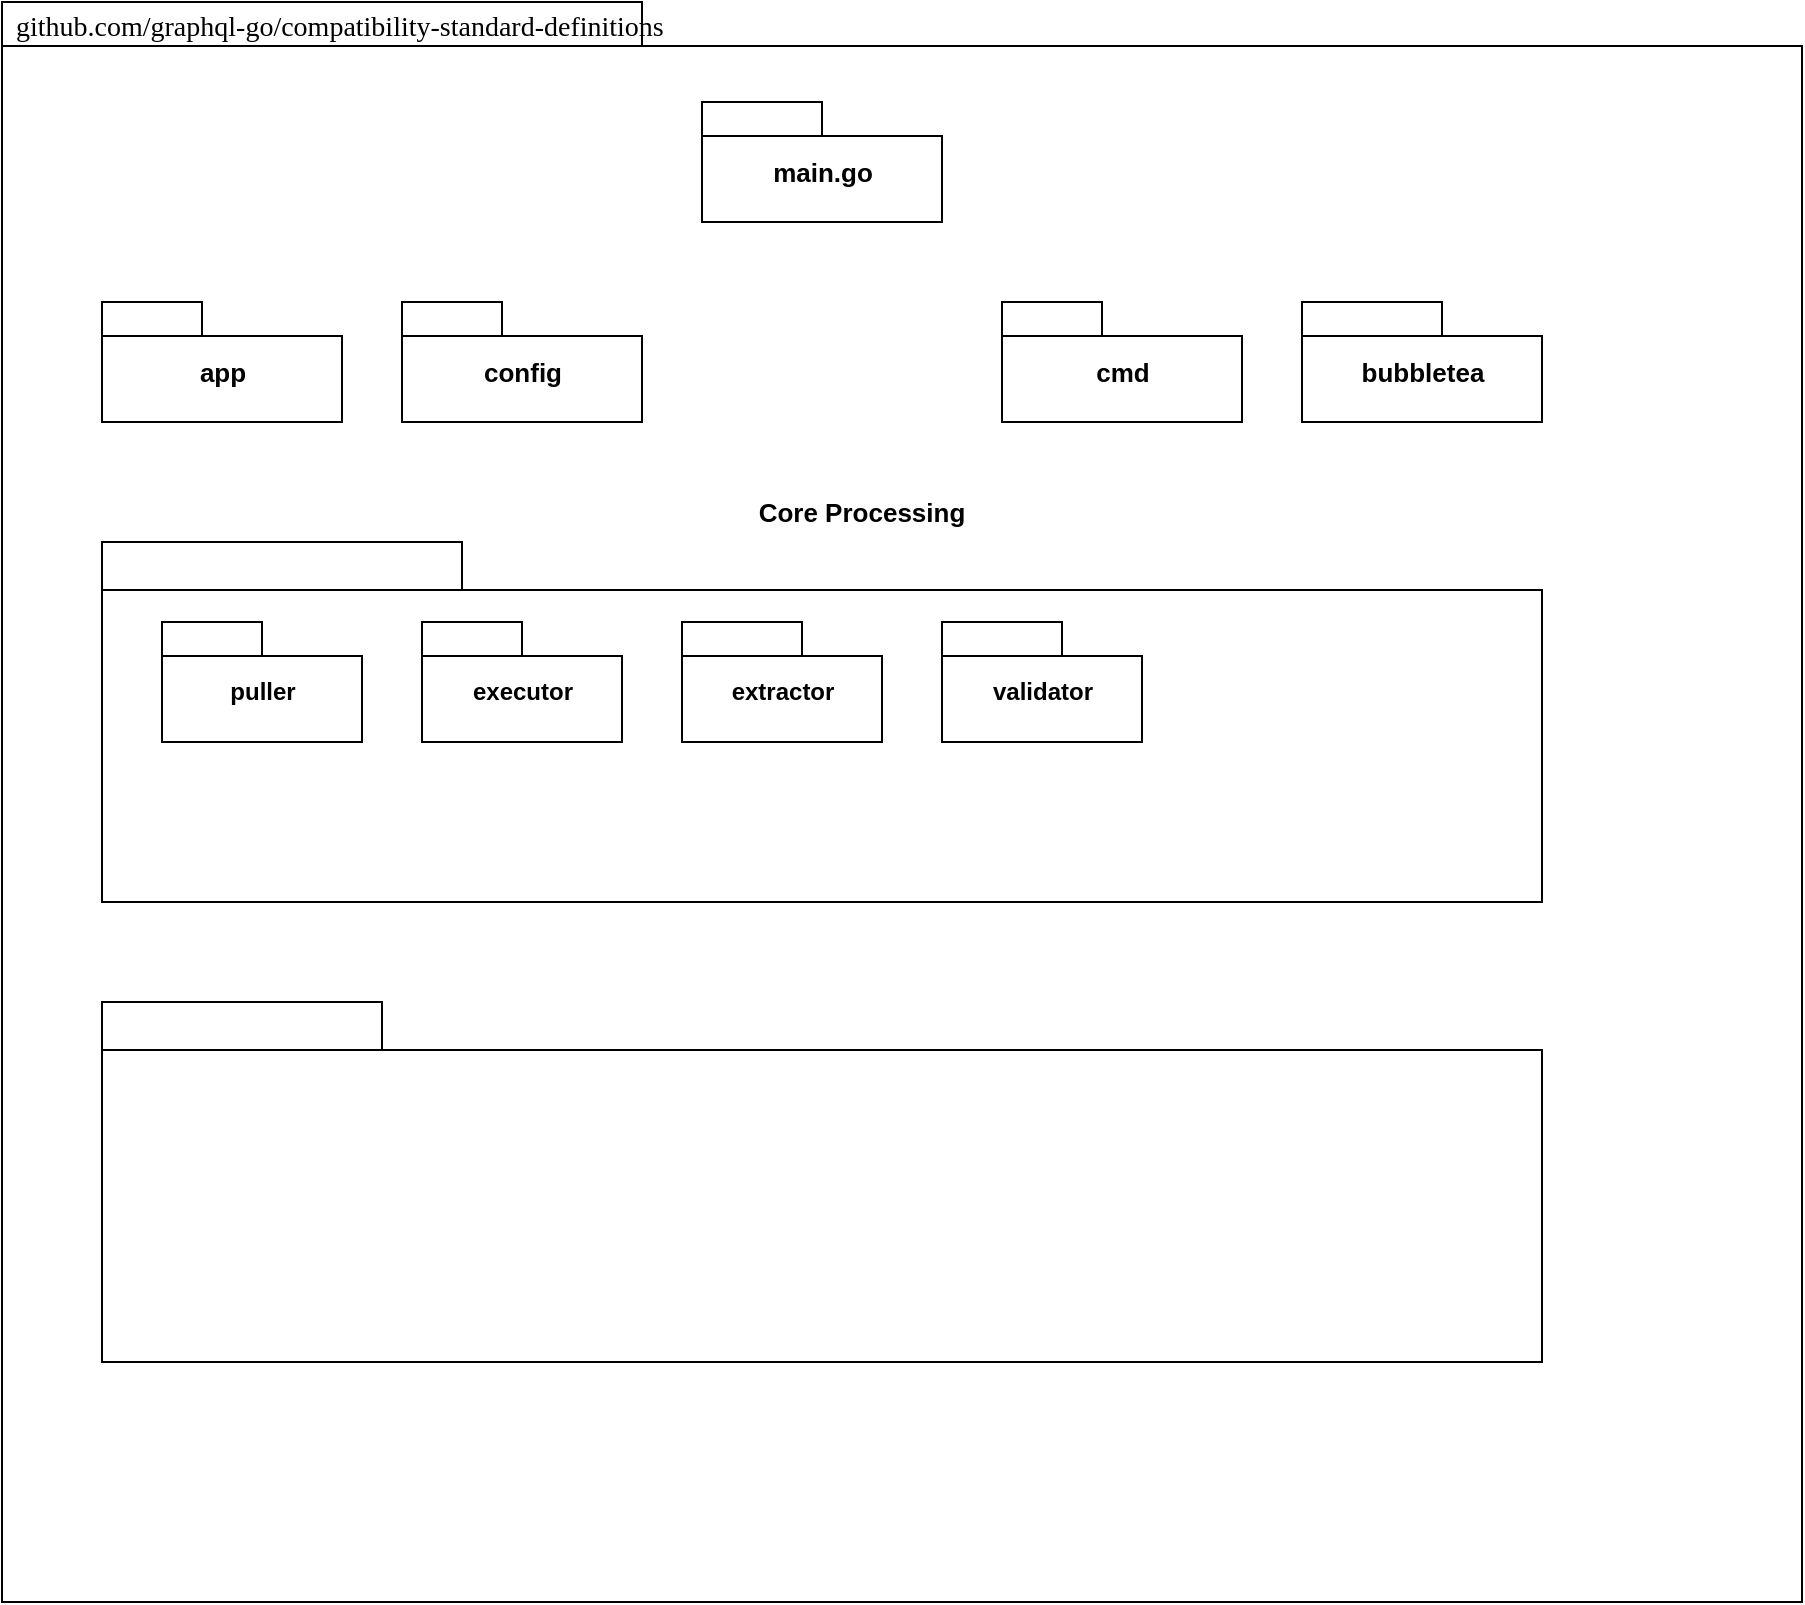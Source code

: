 <mxfile version="24.7.17">
  <diagram name="Page-1" id="b5b7bab2-c9e2-2cf4-8b2a-24fd1a2a6d21">
    <mxGraphModel dx="1184" dy="842" grid="1" gridSize="10" guides="1" tooltips="1" connect="1" arrows="1" fold="1" page="1" pageScale="1" pageWidth="827" pageHeight="1169" background="none" math="0" shadow="0">
      <root>
        <mxCell id="0" />
        <mxCell id="1" parent="0" />
        <mxCell id="main-container" value="" style="shape=folder;fontStyle=1;spacingTop=10;tabWidth=320;tabHeight=22;tabPosition=left;html=1;rounded=0;shadow=0;comic=0;labelBackgroundColor=none;strokeWidth=1;fillColor=none;fontFamily=Verdana;fontSize=10;align=center;" vertex="1" parent="1">
          <mxGeometry x="50" y="50" width="900" height="800" as="geometry" />
        </mxCell>
        <mxCell id="main-label" value="github.com/graphql-go/compatibility-standard-definitions" style="text;html=1;align=left;verticalAlign=top;spacingTop=-4;fontSize=14;fontFamily=Verdana;fontStyle=0" vertex="1" parent="1">
          <mxGeometry x="55" y="51.5" width="320" height="20" as="geometry" />
        </mxCell>
        
        <!-- Main Entry Point -->
        <mxCell id="main-go" value="main.go" style="shape=folder;fontStyle=1;spacingTop=10;tabWidth=60;tabHeight=17;tabPosition=left;html=1;rounded=0;shadow=0;comic=0;labelBackgroundColor=none;strokeColor=#000000;strokeWidth=1;fillColor=#ffffff;fontFamily=Helvetica;fontSize=13;fontColor=#000000;align=center;" vertex="1" parent="1">
          <mxGeometry x="400" y="100" width="120" height="60" as="geometry" />
        </mxCell>
        
        <!-- Application Layer -->
        <mxCell id="app-package" value="app" style="shape=folder;fontStyle=1;spacingTop=10;tabWidth=50;tabHeight=17;tabPosition=left;html=1;rounded=0;shadow=0;comic=0;labelBackgroundColor=none;strokeColor=#000000;strokeWidth=1;fillColor=#ffffff;fontFamily=Helvetica;fontSize=13;fontColor=#000000;align=center;" vertex="1" parent="1">
          <mxGeometry x="100" y="200" width="120" height="60" as="geometry" />
        </mxCell>
        
        <!-- Configuration -->
        <mxCell id="config-package" value="config" style="shape=folder;fontStyle=1;spacingTop=10;tabWidth=50;tabHeight=17;tabPosition=left;html=1;rounded=0;shadow=0;comic=0;labelBackgroundColor=none;strokeColor=#000000;strokeWidth=1;fillColor=#ffffff;fontFamily=Helvetica;fontSize=13;fontColor=#000000;align=center;" vertex="1" parent="1">
          <mxGeometry x="250" y="200" width="120" height="60" as="geometry" />
        </mxCell>
        
        <!-- CLI Interface -->
        <mxCell id="cmd-package" value="cmd" style="shape=folder;fontStyle=1;spacingTop=10;tabWidth=50;tabHeight=17;tabPosition=left;html=1;rounded=0;shadow=0;comic=0;labelBackgroundColor=none;strokeColor=#000000;strokeWidth=1;fillColor=#ffffff;fontFamily=Helvetica;fontSize=13;fontColor=#000000;align=center;" vertex="1" parent="1">
          <mxGeometry x="550" y="200" width="120" height="60" as="geometry" />
        </mxCell>
        
        <mxCell id="bubbletea-package" value="bubbletea" style="shape=folder;fontStyle=1;spacingTop=10;tabWidth=70;tabHeight=17;tabPosition=left;html=1;rounded=0;shadow=0;comic=0;labelBackgroundColor=none;strokeColor=#000000;strokeWidth=1;fillColor=#ffffff;fontFamily=Helvetica;fontSize=13;fontColor=#000000;align=center;" vertex="1" parent="1">
          <mxGeometry x="700" y="200" width="120" height="60" as="geometry" />
        </mxCell>
        
        <!-- Core Processing Layer -->
        <mxCell id="core-container" value="" style="shape=folder;fontStyle=1;spacingTop=10;tabWidth=180;tabHeight=24;tabPosition=left;html=1;rounded=0;shadow=0;comic=0;labelBackgroundColor=none;strokeColor=#000000;strokeWidth=1;fillColor=#ffffff;fontFamily=Verdana;fontSize=10;fontColor=#000000;align=center;" vertex="1" parent="1">
          <mxGeometry x="100" y="320" width="720" height="180" as="geometry" />
        </mxCell>
        <mxCell id="core-label" value="Core Processing" style="text;html=1;align=center;verticalAlign=middle;whiteSpace=wrap;rounded=0;fontStyle=1;fontSize=13;fontFamily=Helvetica;" vertex="1" parent="1">
          <mxGeometry x="420" y="290" width="120" height="30" as="geometry" />
        </mxCell>
        
        <mxCell id="puller-package" value="puller" style="shape=folder;fontStyle=1;spacingTop=10;tabWidth=50;tabHeight=17;tabPosition=left;html=1;rounded=0;shadow=0;comic=0;labelBackgroundColor=none;strokeColor=#000000;strokeWidth=1;fillColor=#ffffff;fontFamily=Helvetica;fontSize=12;fontColor=#000000;align=center;" vertex="1" parent="1">
          <mxGeometry x="130" y="360" width="100" height="60" as="geometry" />
        </mxCell>
        
        <mxCell id="executor-package" value="executor" style="shape=folder;fontStyle=1;spacingTop=10;tabWidth=50;tabHeight=17;tabPosition=left;html=1;rounded=0;shadow=0;comic=0;labelBackgroundColor=none;strokeColor=#000000;strokeWidth=1;fillColor=#ffffff;fontFamily=Helvetica;fontSize=12;fontColor=#000000;align=center;" vertex="1" parent="1">
          <mxGeometry x="260" y="360" width="100" height="60" as="geometry" />
        </mxCell>
        
        <mxCell id="extractor-package" value="extractor" style="shape=folder;fontStyle=1;spacingTop=10;tabWidth=60;tabHeight=17;tabPosition=left;html=1;rounded=0;shadow=0;comic=0;labelBackgroundColor=none;strokeColor=#000000;strokeWidth=1;fillColor=#ffffff;fontFamily=Helvetica;fontSize=12;fontColor=#000000;align=center;" vertex="1" parent="1">
          <mxGeometry x="390" y="360" width="100" height="60" as="geometry" />
        </mxCell>
        
        <mxCell id="validator-package" value="validator" style="shape=folder;fontStyle=1;spacingTop=10;tabWidth=60;tabHeight=17;tabPosition=left;html=1;rounded=0;shadow=0;comic=0;labelBackgroundColor=none;strokeColor=#000000;strokeWidth=1;fillColor=#ffffff;fontFamily=Helvetica;fontSize=12;fontColor=#000000;align=center;" vertex="1" parent="1">
          <mxGeometry x="520" y="360" width="100" height="60" as="geometry" />
        </mxCell>
        
        <!-- Data Layer -->
        <mxCell id="data-container" value="" style="shape=folder;fontStyle=1;spacingTop=10;tabWidth=140;tabHeight=24;tabPosition=left;html=1;rounded=0;shadow=0;comic=0;labelBackgroundColor=none;strokeColor=#000000;strokeWidth=1;fillColor=#ffffff;fontFamily=Verdana;fontSize=10;fontColor=#000000;align=center;" vertex="1" parent="1">
          <mxGeometry x="100" y="550" width="720" height="180" as="geometry" />
        </mxCell>
        <mxCell id="data-label" value="Data & Types" style="text;html=1;align=center;verticalAlign=middle;whiteSpace=wrap;rounded=0;fontStyle=1;fontSize=13;fontFamily=Helvetica;" vertex="1" parent="1">
          <mxGeometry x="420" y="520" width="120" height="30" as="geometry" />
        </mxCell>
        
        <mxCell id="types-package" value="types" style="shape=folder;fontStyle=1;spacingTop=10;tabWidth=50;tabHeight=17;tabPosition=left;html=1;rounded=0;shadow=0;comic=0;labelBackgroundColor=none;strokeColor=#000000;strokeWidth=1;fillColor=#ffffff;fontFamily=Helvetica;fontSize=12;fontColor=#000000;align=center;" vertex="1" parent="1">
          <mxGeometry x="200" y="590" width="100" height="60" as="geometry" />
        </mxCell>
        
        <mxCell id="introspection-package" value="introspection" style="shape=folder;fontStyle=1;spacingTop=10;tabWidth=80;tabHeight=17;tabPosition=left;html=1;rounded=0;shadow=0;comic=0;labelBackgroundColor=none;strokeColor=#000000;strokeWidth=1;fillColor=#ffffff;fontFamily=Helvetica;fontSize=12;fontColor=#000000;align=center;" vertex="1" parent="1">
          <mxGeometry x="330" y="590" width="100" height="60" as="geometry" />
        </mxCell>
        
        <mxCell id="implementation-package" value="implementation" style="shape=folder;fontStyle=1;spacingTop=10;tabWidth=90;tabHeight=17;tabPosition=left;html=1;rounded=0;shadow=0;comic=0;labelBackgroundColor=none;strokeColor=#000000;strokeWidth=1;fillColor=#ffffff;fontFamily=Helvetica;fontSize=12;fontColor=#000000;align=center;" vertex="1" parent="1">
          <mxGeometry x="460" y="590" width="100" height="60" as="geometry" />
        </mxCell>
        
        <!-- Dependencies -->
        <mxCell id="main-to-app" style="edgeStyle=none;rounded=0;html=1;dashed=1;labelBackgroundColor=none;startFill=0;endArrow=open;endFill=0;endSize=10;fontFamily=Verdana;fontSize=10;entryX=0.5;entryY=0;entryPerimeter=0;exitX=0;exitY=0.5;exitPerimeter=0;" edge="1" parent="1" source="main-go" target="app-package">
          <mxGeometry relative="1" as="geometry" />
        </mxCell>
        
        <mxCell id="main-to-config" style="edgeStyle=none;rounded=0;html=1;dashed=1;labelBackgroundColor=none;startFill=0;endArrow=open;endFill=0;endSize=10;fontFamily=Verdana;fontSize=10;entryX=0.5;entryY=0;entryPerimeter=0;exitX=0.5;exitY=1;exitPerimeter=0;" edge="1" parent="1" source="main-go" target="config-package">
          <mxGeometry relative="1" as="geometry" />
        </mxCell>
        
        <mxCell id="main-to-cmd" style="edgeStyle=none;rounded=0;html=1;dashed=1;labelBackgroundColor=none;startFill=0;endArrow=open;endFill=0;endSize=10;fontFamily=Verdana;fontSize=10;entryX=0.5;entryY=0;entryPerimeter=0;exitX=1;exitY=0.5;exitPerimeter=0;" edge="1" parent="1" source="main-go" target="cmd-package">
          <mxGeometry relative="1" as="geometry" />
        </mxCell>
        
        <mxCell id="cmd-to-bubbletea" style="edgeStyle=none;rounded=0;html=1;dashed=1;labelBackgroundColor=none;startFill=0;endArrow=open;endFill=0;endSize=10;fontFamily=Verdana;fontSize=10;entryX=0;entryY=0.5;entryPerimeter=0;exitX=1;exitY=0.5;exitPerimeter=0;" edge="1" parent="1" source="cmd-package" target="bubbletea-package">
          <mxGeometry relative="1" as="geometry" />
        </mxCell>
        
        <mxCell id="app-to-core" style="edgeStyle=none;rounded=0;html=1;dashed=1;labelBackgroundColor=none;startFill=0;endArrow=open;endFill=0;endSize=10;fontFamily=Verdana;fontSize=10;entryX=0;entryY=0.25;entryPerimeter=0;exitX=0.5;exitY=1;exitPerimeter=0;" edge="1" parent="1" source="app-package" target="core-container">
          <mxGeometry relative="1" as="geometry" />
        </mxCell>
        
        <mxCell id="core-to-data" style="edgeStyle=none;rounded=0;html=1;dashed=1;labelBackgroundColor=none;startFill=0;endArrow=open;endFill=0;endSize=10;fontFamily=Verdana;fontSize=10;entryX=0.5;entryY=0;entryPerimeter=0;exitX=0.5;exitY=1;exitPerimeter=0;" edge="1" parent="1" source="core-container" target="data-container">
          <mxGeometry relative="1" as="geometry" />
        </mxCell>
        
      </root>
    </mxGraphModel>
  </diagram>
</mxfile>
